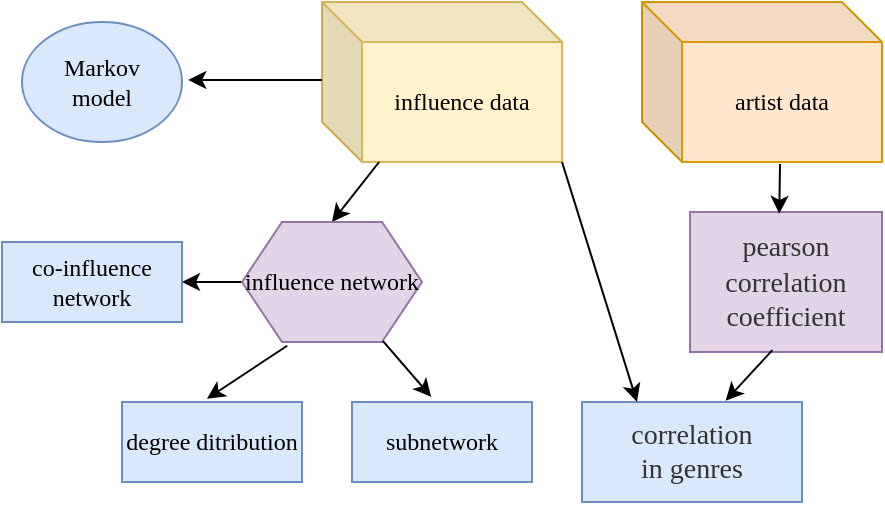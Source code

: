 <mxfile version="14.2.9" type="github">
  <diagram id="L5PRTtzu_Ya78qFWDP77" name="Page-1">
    <mxGraphModel dx="593" dy="331" grid="1" gridSize="10" guides="1" tooltips="1" connect="1" arrows="1" fold="1" page="1" pageScale="1" pageWidth="827" pageHeight="1169" math="0" shadow="0">
      <root>
        <mxCell id="0" />
        <mxCell id="1" parent="0" />
        <mxCell id="m7F7txuP7yzcCz62boE0-6" value="&lt;font face=&quot;Comic Sans MS&quot;&gt;Markov&lt;br&gt;model&lt;/font&gt;" style="ellipse;whiteSpace=wrap;html=1;fillColor=#dae8fc;strokeColor=#6c8ebf;" vertex="1" parent="1">
          <mxGeometry x="70" y="80" width="80" height="60" as="geometry" />
        </mxCell>
        <mxCell id="m7F7txuP7yzcCz62boE0-11" value="&lt;span style=&quot;font-family: &amp;#34;comic sans ms&amp;#34;&quot;&gt;influence data&lt;/span&gt;" style="shape=cube;whiteSpace=wrap;html=1;boundedLbl=1;backgroundOutline=1;darkOpacity=0.05;darkOpacity2=0.1;fillColor=#fff2cc;strokeColor=#d6b656;" vertex="1" parent="1">
          <mxGeometry x="220" y="70" width="120" height="80" as="geometry" />
        </mxCell>
        <mxCell id="m7F7txuP7yzcCz62boE0-12" value="&lt;span style=&quot;font-family: &amp;#34;comic sans ms&amp;#34;&quot;&gt;artist data&lt;/span&gt;" style="shape=cube;whiteSpace=wrap;html=1;boundedLbl=1;backgroundOutline=1;darkOpacity=0.05;darkOpacity2=0.1;fillColor=#ffe6cc;strokeColor=#d79b00;" vertex="1" parent="1">
          <mxGeometry x="380" y="70" width="120" height="80" as="geometry" />
        </mxCell>
        <mxCell id="m7F7txuP7yzcCz62boE0-16" value="" style="endArrow=classic;html=1;entryX=0.5;entryY=0;entryDx=0;entryDy=0;" edge="1" parent="1" source="m7F7txuP7yzcCz62boE0-11" target="m7F7txuP7yzcCz62boE0-19">
          <mxGeometry width="50" height="50" relative="1" as="geometry">
            <mxPoint x="284.72" y="162.48" as="sourcePoint" />
            <mxPoint x="284.05" y="192.4" as="targetPoint" />
          </mxGeometry>
        </mxCell>
        <mxCell id="m7F7txuP7yzcCz62boE0-18" value="" style="endArrow=classic;html=1;exitX=0;exitY=0.5;exitDx=0;exitDy=0;entryX=1;entryY=0.5;entryDx=0;entryDy=0;" edge="1" parent="1" source="m7F7txuP7yzcCz62boE0-19" target="m7F7txuP7yzcCz62boE0-20">
          <mxGeometry width="50" height="50" relative="1" as="geometry">
            <mxPoint x="240" y="260" as="sourcePoint" />
            <mxPoint x="210" y="300" as="targetPoint" />
          </mxGeometry>
        </mxCell>
        <mxCell id="m7F7txuP7yzcCz62boE0-19" value="&lt;font face=&quot;Comic Sans MS&quot;&gt;influence network&lt;/font&gt;" style="shape=hexagon;perimeter=hexagonPerimeter2;whiteSpace=wrap;html=1;fixedSize=1;fillColor=#e1d5e7;strokeColor=#9673a6;" vertex="1" parent="1">
          <mxGeometry x="180" y="180" width="90" height="60" as="geometry" />
        </mxCell>
        <mxCell id="m7F7txuP7yzcCz62boE0-20" value="&lt;font face=&quot;Comic Sans MS&quot;&gt;co-influence network&lt;/font&gt;" style="rounded=0;whiteSpace=wrap;html=1;fillColor=#dae8fc;strokeColor=#6c8ebf;" vertex="1" parent="1">
          <mxGeometry x="60" y="190" width="90" height="40" as="geometry" />
        </mxCell>
        <mxCell id="m7F7txuP7yzcCz62boE0-22" value="&lt;font face=&quot;Comic Sans MS&quot;&gt;degree ditribution&lt;br&gt;&lt;/font&gt;" style="rounded=0;whiteSpace=wrap;html=1;fillColor=#dae8fc;strokeColor=#6c8ebf;" vertex="1" parent="1">
          <mxGeometry x="120" y="270" width="90" height="40" as="geometry" />
        </mxCell>
        <mxCell id="m7F7txuP7yzcCz62boE0-24" value="" style="endArrow=classic;html=1;entryX=0.44;entryY=-0.064;entryDx=0;entryDy=0;entryPerimeter=0;" edge="1" parent="1" source="m7F7txuP7yzcCz62boE0-19" target="m7F7txuP7yzcCz62boE0-29">
          <mxGeometry width="50" height="50" relative="1" as="geometry">
            <mxPoint x="330" y="220" as="sourcePoint" />
            <mxPoint x="271.429" y="260" as="targetPoint" />
          </mxGeometry>
        </mxCell>
        <mxCell id="m7F7txuP7yzcCz62boE0-26" value="" style="endArrow=classic;html=1;entryX=1.039;entryY=0.483;entryDx=0;entryDy=0;entryPerimeter=0;" edge="1" parent="1" target="m7F7txuP7yzcCz62boE0-6">
          <mxGeometry width="50" height="50" relative="1" as="geometry">
            <mxPoint x="220" y="109" as="sourcePoint" />
            <mxPoint x="290" y="130" as="targetPoint" />
          </mxGeometry>
        </mxCell>
        <mxCell id="m7F7txuP7yzcCz62boE0-27" value="" style="endArrow=classic;html=1;exitX=0.251;exitY=1.031;exitDx=0;exitDy=0;exitPerimeter=0;entryX=0.472;entryY=-0.04;entryDx=0;entryDy=0;entryPerimeter=0;" edge="1" parent="1" source="m7F7txuP7yzcCz62boE0-19" target="m7F7txuP7yzcCz62boE0-22">
          <mxGeometry width="50" height="50" relative="1" as="geometry">
            <mxPoint x="240" y="300" as="sourcePoint" />
            <mxPoint x="290" y="250" as="targetPoint" />
          </mxGeometry>
        </mxCell>
        <mxCell id="m7F7txuP7yzcCz62boE0-29" value="&lt;font face=&quot;Comic Sans MS&quot;&gt;subnetwork&lt;br&gt;&lt;/font&gt;" style="rounded=0;whiteSpace=wrap;html=1;fillColor=#dae8fc;strokeColor=#6c8ebf;" vertex="1" parent="1">
          <mxGeometry x="235" y="270" width="90" height="40" as="geometry" />
        </mxCell>
        <mxCell id="m7F7txuP7yzcCz62boE0-30" value="&lt;span style=&quot;color: rgb(51 , 51 , 51) ; font-size: 14px ; text-indent: 28px&quot;&gt;&lt;font face=&quot;Comic Sans MS&quot;&gt;pearson correlation coefficient&lt;/font&gt;&lt;/span&gt;" style="rounded=0;whiteSpace=wrap;html=1;fillColor=#e1d5e7;strokeColor=#9673a6;" vertex="1" parent="1">
          <mxGeometry x="404" y="175" width="96" height="70" as="geometry" />
        </mxCell>
        <mxCell id="m7F7txuP7yzcCz62boE0-31" value="" style="endArrow=classic;html=1;entryX=0.465;entryY=0.013;entryDx=0;entryDy=0;entryPerimeter=0;" edge="1" parent="1" target="m7F7txuP7yzcCz62boE0-30">
          <mxGeometry width="50" height="50" relative="1" as="geometry">
            <mxPoint x="449" y="151" as="sourcePoint" />
            <mxPoint x="420" y="170" as="targetPoint" />
          </mxGeometry>
        </mxCell>
        <mxCell id="m7F7txuP7yzcCz62boE0-32" value="&lt;span style=&quot;color: rgb(51 , 51 , 51) ; font-family: &amp;#34;comic sans ms&amp;#34; ; font-size: 14px ; text-indent: 28px&quot;&gt;correlation&lt;br&gt;in genres&lt;br&gt;&lt;/span&gt;" style="rounded=0;whiteSpace=wrap;html=1;fillColor=#dae8fc;strokeColor=#6c8ebf;" vertex="1" parent="1">
          <mxGeometry x="350" y="270" width="110" height="50" as="geometry" />
        </mxCell>
        <mxCell id="m7F7txuP7yzcCz62boE0-33" value="" style="endArrow=classic;html=1;exitX=1;exitY=1;exitDx=0;exitDy=0;exitPerimeter=0;entryX=0.25;entryY=0;entryDx=0;entryDy=0;" edge="1" parent="1" source="m7F7txuP7yzcCz62boE0-11" target="m7F7txuP7yzcCz62boE0-32">
          <mxGeometry width="50" height="50" relative="1" as="geometry">
            <mxPoint x="370" y="250" as="sourcePoint" />
            <mxPoint x="420" y="200" as="targetPoint" />
          </mxGeometry>
        </mxCell>
        <mxCell id="m7F7txuP7yzcCz62boE0-34" value="" style="endArrow=classic;html=1;exitX=0.429;exitY=0.987;exitDx=0;exitDy=0;exitPerimeter=0;entryX=0.653;entryY=-0.013;entryDx=0;entryDy=0;entryPerimeter=0;" edge="1" parent="1" source="m7F7txuP7yzcCz62boE0-30" target="m7F7txuP7yzcCz62boE0-32">
          <mxGeometry width="50" height="50" relative="1" as="geometry">
            <mxPoint x="370" y="250" as="sourcePoint" />
            <mxPoint x="420" y="200" as="targetPoint" />
          </mxGeometry>
        </mxCell>
      </root>
    </mxGraphModel>
  </diagram>
</mxfile>
